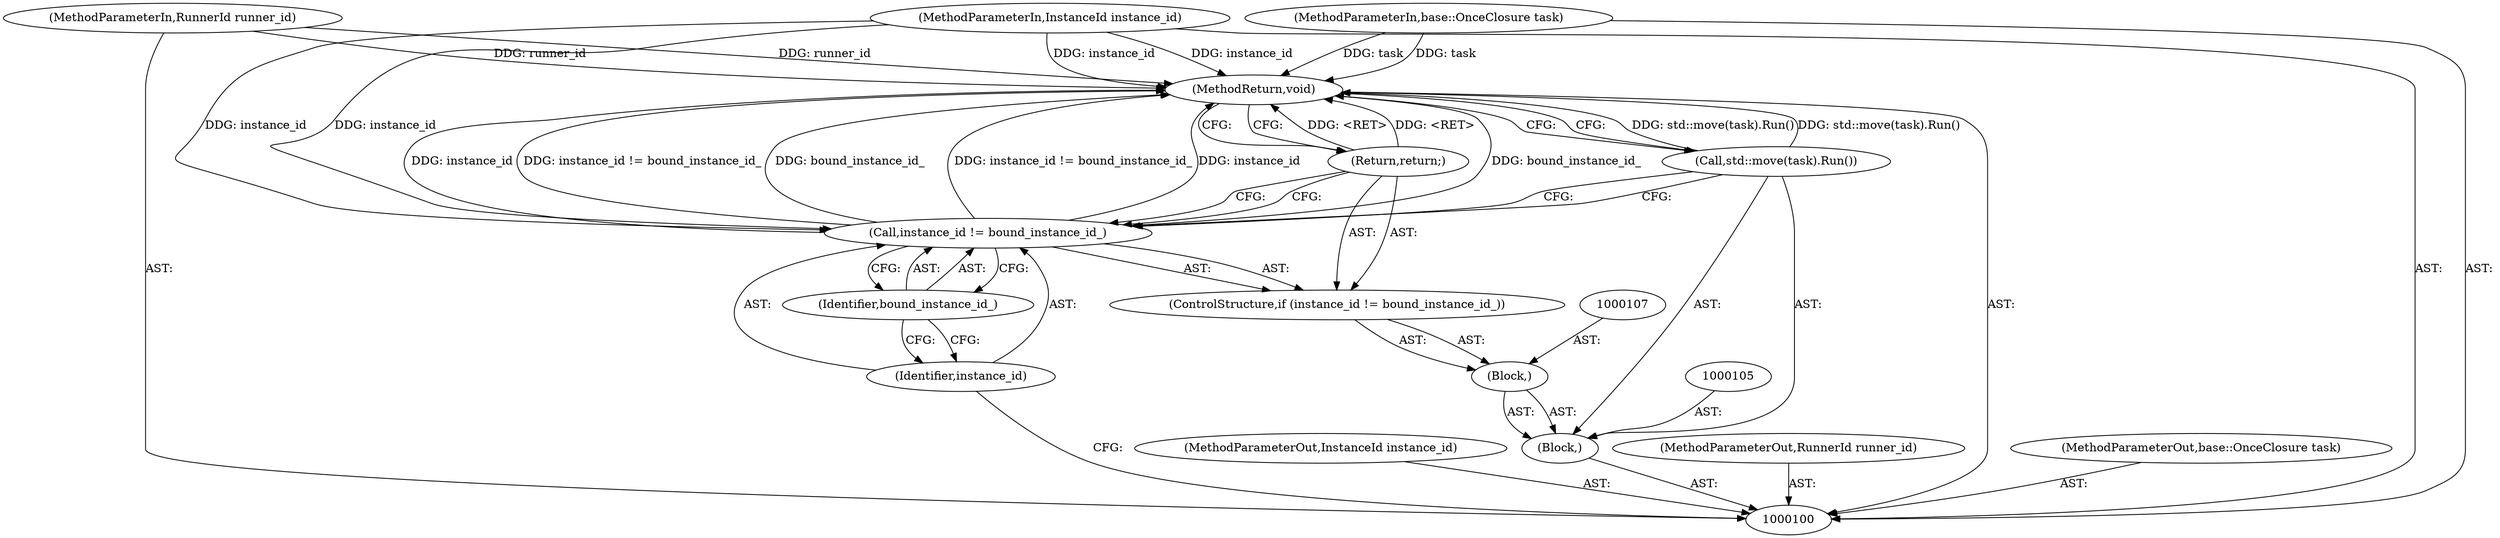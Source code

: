 digraph "1_Chrome_94fef6e2a56ef5b3ed0dc0fd94e6ad52267067fb" {
"1000114" [label="(MethodReturn,void)"];
"1000101" [label="(MethodParameterIn,InstanceId instance_id)"];
"1000131" [label="(MethodParameterOut,InstanceId instance_id)"];
"1000113" [label="(Call,std::move(task).Run())"];
"1000102" [label="(MethodParameterIn,RunnerId runner_id)"];
"1000132" [label="(MethodParameterOut,RunnerId runner_id)"];
"1000103" [label="(MethodParameterIn,base::OnceClosure task)"];
"1000133" [label="(MethodParameterOut,base::OnceClosure task)"];
"1000104" [label="(Block,)"];
"1000106" [label="(Block,)"];
"1000111" [label="(Identifier,bound_instance_id_)"];
"1000108" [label="(ControlStructure,if (instance_id != bound_instance_id_))"];
"1000109" [label="(Call,instance_id != bound_instance_id_)"];
"1000110" [label="(Identifier,instance_id)"];
"1000112" [label="(Return,return;)"];
"1000114" -> "1000100"  [label="AST: "];
"1000114" -> "1000112"  [label="CFG: "];
"1000114" -> "1000113"  [label="CFG: "];
"1000112" -> "1000114"  [label="DDG: <RET>"];
"1000103" -> "1000114"  [label="DDG: task"];
"1000102" -> "1000114"  [label="DDG: runner_id"];
"1000109" -> "1000114"  [label="DDG: bound_instance_id_"];
"1000109" -> "1000114"  [label="DDG: instance_id != bound_instance_id_"];
"1000109" -> "1000114"  [label="DDG: instance_id"];
"1000113" -> "1000114"  [label="DDG: std::move(task).Run()"];
"1000101" -> "1000114"  [label="DDG: instance_id"];
"1000101" -> "1000100"  [label="AST: "];
"1000101" -> "1000114"  [label="DDG: instance_id"];
"1000101" -> "1000109"  [label="DDG: instance_id"];
"1000131" -> "1000100"  [label="AST: "];
"1000113" -> "1000104"  [label="AST: "];
"1000113" -> "1000109"  [label="CFG: "];
"1000114" -> "1000113"  [label="CFG: "];
"1000113" -> "1000114"  [label="DDG: std::move(task).Run()"];
"1000102" -> "1000100"  [label="AST: "];
"1000102" -> "1000114"  [label="DDG: runner_id"];
"1000132" -> "1000100"  [label="AST: "];
"1000103" -> "1000100"  [label="AST: "];
"1000103" -> "1000114"  [label="DDG: task"];
"1000133" -> "1000100"  [label="AST: "];
"1000104" -> "1000100"  [label="AST: "];
"1000105" -> "1000104"  [label="AST: "];
"1000106" -> "1000104"  [label="AST: "];
"1000113" -> "1000104"  [label="AST: "];
"1000106" -> "1000104"  [label="AST: "];
"1000107" -> "1000106"  [label="AST: "];
"1000108" -> "1000106"  [label="AST: "];
"1000111" -> "1000109"  [label="AST: "];
"1000111" -> "1000110"  [label="CFG: "];
"1000109" -> "1000111"  [label="CFG: "];
"1000108" -> "1000106"  [label="AST: "];
"1000109" -> "1000108"  [label="AST: "];
"1000112" -> "1000108"  [label="AST: "];
"1000109" -> "1000108"  [label="AST: "];
"1000109" -> "1000111"  [label="CFG: "];
"1000110" -> "1000109"  [label="AST: "];
"1000111" -> "1000109"  [label="AST: "];
"1000112" -> "1000109"  [label="CFG: "];
"1000113" -> "1000109"  [label="CFG: "];
"1000109" -> "1000114"  [label="DDG: bound_instance_id_"];
"1000109" -> "1000114"  [label="DDG: instance_id != bound_instance_id_"];
"1000109" -> "1000114"  [label="DDG: instance_id"];
"1000101" -> "1000109"  [label="DDG: instance_id"];
"1000110" -> "1000109"  [label="AST: "];
"1000110" -> "1000100"  [label="CFG: "];
"1000111" -> "1000110"  [label="CFG: "];
"1000112" -> "1000108"  [label="AST: "];
"1000112" -> "1000109"  [label="CFG: "];
"1000114" -> "1000112"  [label="CFG: "];
"1000112" -> "1000114"  [label="DDG: <RET>"];
}
